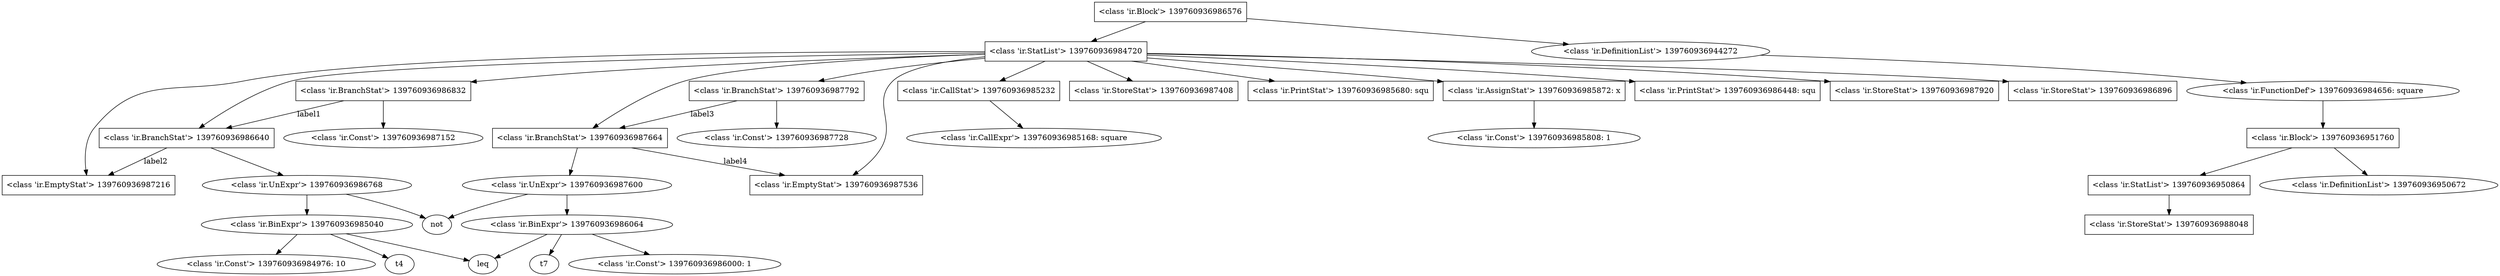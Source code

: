 digraph G {
139760936986576 [shape=box,label="<class 'ir.Block'> 139760936986576" ];
139760936986576 -> 139760936984720;
139760936986576 -> 139760936944272;
139760936984720 [shape=box,label="<class 'ir.StatList'> 139760936984720" ];
139760936984720 -> 139760936986896 [pos=0];
139760936984720 -> 139760936986640 [pos=1];
139760936984720 -> 139760936985232 [pos=2];
139760936984720 -> 139760936987408 [pos=3];
139760936984720 -> 139760936985680 [pos=4];
139760936984720 -> 139760936986832 [pos=5];
139760936984720 -> 139760936987216 [pos=6];
139760936984720 -> 139760936985872 [pos=7];
139760936984720 -> 139760936987664 [pos=8];
139760936984720 -> 139760936986448 [pos=9];
139760936984720 -> 139760936987920 [pos=10];
139760936984720 -> 139760936987792 [pos=11];
139760936984720 -> 139760936987536 [pos=12];
139760936986896 [shape=box,label="<class 'ir.StoreStat'> 139760936986896" ];
139760936986640 [shape=box,label="<class 'ir.BranchStat'> 139760936986640" ];
139760936986640 -> 139760936986768;
139760936986640 -> 139760936987216 [label=label2];
139760936986768 [label="<class 'ir.UnExpr'> 139760936986768" ];
139760936986768 -> 139760936495584 [pos=0];
139760936495584 [label=not];
139760936986768 -> 139760936985040 [pos=1];
139760936985040 [label="<class 'ir.BinExpr'> 139760936985040" ];
139760936985040 -> 139760937024328 [pos=0];
139760937024328 [label=leq];
139760936985040 -> 139760936961528 [pos=1];
139760936961528 [label=t4];
139760936985040 -> 139760936984976 [pos=2];
139760936984976 [label="<class 'ir.Const'> 139760936984976: 10" ];
139760936985232 [shape=box,label="<class 'ir.CallStat'> 139760936985232" ];
139760936985232 -> 139760936985168;
139760936985168 [label="<class 'ir.CallExpr'> 139760936985168: square" ];
139760936987408 [shape=box,label="<class 'ir.StoreStat'> 139760936987408" ];
139760936985680 [shape=box,label="<class 'ir.PrintStat'> 139760936985680: squ" ];
139760936986832 [shape=box,label="<class 'ir.BranchStat'> 139760936986832" ];
139760936986832 -> 139760936987152;
139760936986832 -> 139760936986640 [label=label1];
139760936987152 [label="<class 'ir.Const'> 139760936987152" ];
139760936987216 [shape=box,label="<class 'ir.EmptyStat'> 139760936987216" ];
139760936985872 [shape=box,label="<class 'ir.AssignStat'> 139760936985872: x" ];
139760936985872 -> 139760936985808;
139760936985808 [label="<class 'ir.Const'> 139760936985808: 1" ];
139760936987664 [shape=box,label="<class 'ir.BranchStat'> 139760936987664" ];
139760936987664 -> 139760936987600;
139760936987664 -> 139760936987536 [label=label4];
139760936987600 [label="<class 'ir.UnExpr'> 139760936987600" ];
139760936987600 -> 139760936495584 [pos=0];
139760936495584 [label=not];
139760936987600 -> 139760936986064 [pos=1];
139760936986064 [label="<class 'ir.BinExpr'> 139760936986064" ];
139760936986064 -> 139760937024328 [pos=0];
139760937024328 [label=leq];
139760936986064 -> 139760936961768 [pos=1];
139760936961768 [label=t7];
139760936986064 -> 139760936986000 [pos=2];
139760936986000 [label="<class 'ir.Const'> 139760936986000: 1" ];
139760936986448 [shape=box,label="<class 'ir.PrintStat'> 139760936986448: squ" ];
139760936987920 [shape=box,label="<class 'ir.StoreStat'> 139760936987920" ];
139760936987792 [shape=box,label="<class 'ir.BranchStat'> 139760936987792" ];
139760936987792 -> 139760936987728;
139760936987792 -> 139760936987664 [label=label3];
139760936987728 [label="<class 'ir.Const'> 139760936987728" ];
139760936987536 [shape=box,label="<class 'ir.EmptyStat'> 139760936987536" ];
139760936944272 [label="<class 'ir.DefinitionList'> 139760936944272" ];
139760936944272 -> 139760936984656 [pos=0];
139760936984656 [label="<class 'ir.FunctionDef'> 139760936984656: square" ];
139760936984656 -> 139760936951760;
139760936951760 [shape=box,label="<class 'ir.Block'> 139760936951760" ];
139760936951760 -> 139760936950864;
139760936951760 -> 139760936950672;
139760936950864 [shape=box,label="<class 'ir.StatList'> 139760936950864" ];
139760936950864 -> 139760936988048 [pos=0];
139760936988048 [shape=box,label="<class 'ir.StoreStat'> 139760936988048" ];
139760936950672 [label="<class 'ir.DefinitionList'> 139760936950672" ];
}
